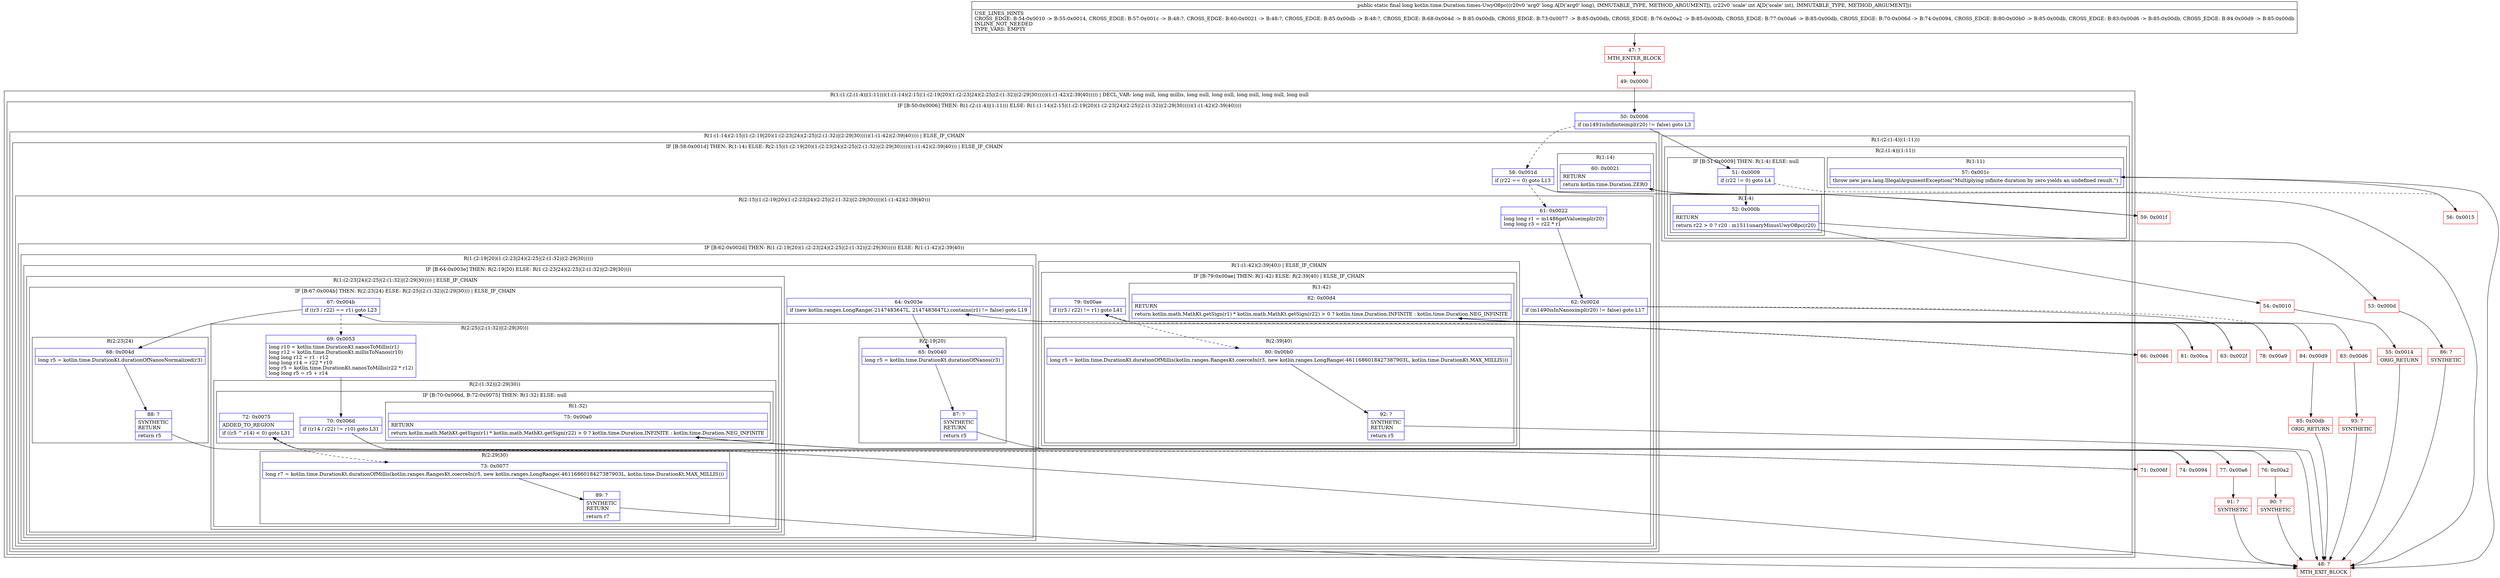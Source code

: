 digraph "CFG forkotlin.time.Duration.times\-UwyO8pc(JI)J" {
subgraph cluster_Region_1422090692 {
label = "R(1:(1:(2:(1:4)|(1:11)))(1:(1:14)(2:15|(1:(2:19|20)(1:(2:23|24)(2:25|(2:(1:32)|(2:29|30)))))(1:(1:42)(2:39|40))))) | DECL_VAR: long null, long millis, long null, long null, long null, long null, long null\l";
node [shape=record,color=blue];
subgraph cluster_IfRegion_1555086214 {
label = "IF [B:50:0x0006] THEN: R(1:(2:(1:4)|(1:11))) ELSE: R(1:(1:14)(2:15|(1:(2:19|20)(1:(2:23|24)(2:25|(2:(1:32)|(2:29|30)))))(1:(1:42)(2:39|40))))";
node [shape=record,color=blue];
Node_50 [shape=record,label="{50\:\ 0x0006|if (m1491isInfiniteimpl(r20) != false) goto L3\l}"];
subgraph cluster_Region_1195081706 {
label = "R(1:(2:(1:4)|(1:11)))";
node [shape=record,color=blue];
subgraph cluster_Region_96900923 {
label = "R(2:(1:4)|(1:11))";
node [shape=record,color=blue];
subgraph cluster_IfRegion_1254361862 {
label = "IF [B:51:0x0009] THEN: R(1:4) ELSE: null";
node [shape=record,color=blue];
Node_51 [shape=record,label="{51\:\ 0x0009|if (r22 != 0) goto L4\l}"];
subgraph cluster_Region_334619987 {
label = "R(1:4)";
node [shape=record,color=blue];
Node_52 [shape=record,label="{52\:\ 0x000b|RETURN\l|return r22 \> 0 ? r20 : m1511unaryMinusUwyO8pc(r20)\l}"];
}
}
subgraph cluster_Region_254348520 {
label = "R(1:11)";
node [shape=record,color=blue];
Node_57 [shape=record,label="{57\:\ 0x001c|throw new java.lang.IllegalArgumentException(\"Multiplying infinite duration by zero yields an undefined result.\")\l}"];
}
}
}
subgraph cluster_Region_1055341945 {
label = "R(1:(1:14)(2:15|(1:(2:19|20)(1:(2:23|24)(2:25|(2:(1:32)|(2:29|30)))))(1:(1:42)(2:39|40)))) | ELSE_IF_CHAIN\l";
node [shape=record,color=blue];
subgraph cluster_IfRegion_1410436504 {
label = "IF [B:58:0x001d] THEN: R(1:14) ELSE: R(2:15|(1:(2:19|20)(1:(2:23|24)(2:25|(2:(1:32)|(2:29|30)))))(1:(1:42)(2:39|40))) | ELSE_IF_CHAIN\l";
node [shape=record,color=blue];
Node_58 [shape=record,label="{58\:\ 0x001d|if (r22 == 0) goto L13\l}"];
subgraph cluster_Region_1213608244 {
label = "R(1:14)";
node [shape=record,color=blue];
Node_60 [shape=record,label="{60\:\ 0x0021|RETURN\l|return kotlin.time.Duration.ZERO\l}"];
}
subgraph cluster_Region_1633719000 {
label = "R(2:15|(1:(2:19|20)(1:(2:23|24)(2:25|(2:(1:32)|(2:29|30)))))(1:(1:42)(2:39|40)))";
node [shape=record,color=blue];
Node_61 [shape=record,label="{61\:\ 0x0022|long long r1 = m1486getValueimpl(r20)\llong long r3 = r22 * r1\l}"];
subgraph cluster_IfRegion_257899162 {
label = "IF [B:62:0x002d] THEN: R(1:(2:19|20)(1:(2:23|24)(2:25|(2:(1:32)|(2:29|30))))) ELSE: R(1:(1:42)(2:39|40))";
node [shape=record,color=blue];
Node_62 [shape=record,label="{62\:\ 0x002d|if (m1490isInNanosimpl(r20) != false) goto L17\l}"];
subgraph cluster_Region_148161277 {
label = "R(1:(2:19|20)(1:(2:23|24)(2:25|(2:(1:32)|(2:29|30)))))";
node [shape=record,color=blue];
subgraph cluster_IfRegion_2062669623 {
label = "IF [B:64:0x003e] THEN: R(2:19|20) ELSE: R(1:(2:23|24)(2:25|(2:(1:32)|(2:29|30))))";
node [shape=record,color=blue];
Node_64 [shape=record,label="{64\:\ 0x003e|if (new kotlin.ranges.LongRange(\-2147483647L, 2147483647L).contains(r1) != false) goto L19\l}"];
subgraph cluster_Region_931543232 {
label = "R(2:19|20)";
node [shape=record,color=blue];
Node_65 [shape=record,label="{65\:\ 0x0040|long r5 = kotlin.time.DurationKt.durationOfNanos(r3)\l}"];
Node_87 [shape=record,label="{87\:\ ?|SYNTHETIC\lRETURN\l|return r5\l}"];
}
subgraph cluster_Region_1358029618 {
label = "R(1:(2:23|24)(2:25|(2:(1:32)|(2:29|30)))) | ELSE_IF_CHAIN\l";
node [shape=record,color=blue];
subgraph cluster_IfRegion_1644408178 {
label = "IF [B:67:0x004b] THEN: R(2:23|24) ELSE: R(2:25|(2:(1:32)|(2:29|30))) | ELSE_IF_CHAIN\l";
node [shape=record,color=blue];
Node_67 [shape=record,label="{67\:\ 0x004b|if ((r3 \/ r22) == r1) goto L23\l}"];
subgraph cluster_Region_1599446346 {
label = "R(2:23|24)";
node [shape=record,color=blue];
Node_68 [shape=record,label="{68\:\ 0x004d|long r5 = kotlin.time.DurationKt.durationOfNanosNormalized(r3)\l}"];
Node_88 [shape=record,label="{88\:\ ?|SYNTHETIC\lRETURN\l|return r5\l}"];
}
subgraph cluster_Region_1240147397 {
label = "R(2:25|(2:(1:32)|(2:29|30)))";
node [shape=record,color=blue];
Node_69 [shape=record,label="{69\:\ 0x0053|long r10 = kotlin.time.DurationKt.nanosToMillis(r1)\llong r12 = kotlin.time.DurationKt.millisToNanos(r10)\llong long r12 = r1 \- r12\llong long r14 = r22 * r10\llong r5 = kotlin.time.DurationKt.nanosToMillis(r22 * r12)\llong long r5 = r5 + r14\l}"];
subgraph cluster_Region_702003081 {
label = "R(2:(1:32)|(2:29|30))";
node [shape=record,color=blue];
subgraph cluster_IfRegion_443912518 {
label = "IF [B:70:0x006d, B:72:0x0075] THEN: R(1:32) ELSE: null";
node [shape=record,color=blue];
Node_70 [shape=record,label="{70\:\ 0x006d|if ((r14 \/ r22) != r10) goto L31\l}"];
Node_72 [shape=record,label="{72\:\ 0x0075|ADDED_TO_REGION\l|if ((r5 ^ r14) \< 0) goto L31\l}"];
subgraph cluster_Region_746100850 {
label = "R(1:32)";
node [shape=record,color=blue];
Node_75 [shape=record,label="{75\:\ 0x00a0|RETURN\l|return kotlin.math.MathKt.getSign(r1) * kotlin.math.MathKt.getSign(r22) \> 0 ? kotlin.time.Duration.INFINITE : kotlin.time.Duration.NEG_INFINITE\l}"];
}
}
subgraph cluster_Region_481553136 {
label = "R(2:29|30)";
node [shape=record,color=blue];
Node_73 [shape=record,label="{73\:\ 0x0077|long r7 = kotlin.time.DurationKt.durationOfMillis(kotlin.ranges.RangesKt.coerceIn(r5, new kotlin.ranges.LongRange(\-4611686018427387903L, kotlin.time.DurationKt.MAX_MILLIS)))\l}"];
Node_89 [shape=record,label="{89\:\ ?|SYNTHETIC\lRETURN\l|return r7\l}"];
}
}
}
}
}
}
}
subgraph cluster_Region_1605030851 {
label = "R(1:(1:42)(2:39|40)) | ELSE_IF_CHAIN\l";
node [shape=record,color=blue];
subgraph cluster_IfRegion_1489283749 {
label = "IF [B:79:0x00ae] THEN: R(1:42) ELSE: R(2:39|40) | ELSE_IF_CHAIN\l";
node [shape=record,color=blue];
Node_79 [shape=record,label="{79\:\ 0x00ae|if ((r3 \/ r22) != r1) goto L41\l}"];
subgraph cluster_Region_668202226 {
label = "R(1:42)";
node [shape=record,color=blue];
Node_82 [shape=record,label="{82\:\ 0x00d4|RETURN\l|return kotlin.math.MathKt.getSign(r1) * kotlin.math.MathKt.getSign(r22) \> 0 ? kotlin.time.Duration.INFINITE : kotlin.time.Duration.NEG_INFINITE\l}"];
}
subgraph cluster_Region_582587783 {
label = "R(2:39|40)";
node [shape=record,color=blue];
Node_80 [shape=record,label="{80\:\ 0x00b0|long r5 = kotlin.time.DurationKt.durationOfMillis(kotlin.ranges.RangesKt.coerceIn(r3, new kotlin.ranges.LongRange(\-4611686018427387903L, kotlin.time.DurationKt.MAX_MILLIS)))\l}"];
Node_92 [shape=record,label="{92\:\ ?|SYNTHETIC\lRETURN\l|return r5\l}"];
}
}
}
}
}
}
}
}
}
Node_47 [shape=record,color=red,label="{47\:\ ?|MTH_ENTER_BLOCK\l}"];
Node_49 [shape=record,color=red,label="{49\:\ 0x0000}"];
Node_53 [shape=record,color=red,label="{53\:\ 0x000d}"];
Node_86 [shape=record,color=red,label="{86\:\ ?|SYNTHETIC\l}"];
Node_48 [shape=record,color=red,label="{48\:\ ?|MTH_EXIT_BLOCK\l}"];
Node_54 [shape=record,color=red,label="{54\:\ 0x0010}"];
Node_55 [shape=record,color=red,label="{55\:\ 0x0014|ORIG_RETURN\l}"];
Node_56 [shape=record,color=red,label="{56\:\ 0x0015}"];
Node_59 [shape=record,color=red,label="{59\:\ 0x001f}"];
Node_63 [shape=record,color=red,label="{63\:\ 0x002f}"];
Node_66 [shape=record,color=red,label="{66\:\ 0x0046}"];
Node_71 [shape=record,color=red,label="{71\:\ 0x006f}"];
Node_74 [shape=record,color=red,label="{74\:\ 0x0094}"];
Node_76 [shape=record,color=red,label="{76\:\ 0x00a2}"];
Node_90 [shape=record,color=red,label="{90\:\ ?|SYNTHETIC\l}"];
Node_77 [shape=record,color=red,label="{77\:\ 0x00a6}"];
Node_91 [shape=record,color=red,label="{91\:\ ?|SYNTHETIC\l}"];
Node_78 [shape=record,color=red,label="{78\:\ 0x00a9}"];
Node_81 [shape=record,color=red,label="{81\:\ 0x00ca}"];
Node_83 [shape=record,color=red,label="{83\:\ 0x00d6}"];
Node_93 [shape=record,color=red,label="{93\:\ ?|SYNTHETIC\l}"];
Node_84 [shape=record,color=red,label="{84\:\ 0x00d9}"];
Node_85 [shape=record,color=red,label="{85\:\ 0x00db|ORIG_RETURN\l}"];
MethodNode[shape=record,label="{public static final long kotlin.time.Duration.times\-UwyO8pc((r20v0 'arg0' long A[D('arg0' long), IMMUTABLE_TYPE, METHOD_ARGUMENT]), (r22v0 'scale' int A[D('scale' int), IMMUTABLE_TYPE, METHOD_ARGUMENT]))  | USE_LINES_HINTS\lCROSS_EDGE: B:54:0x0010 \-\> B:55:0x0014, CROSS_EDGE: B:57:0x001c \-\> B:48:?, CROSS_EDGE: B:60:0x0021 \-\> B:48:?, CROSS_EDGE: B:85:0x00db \-\> B:48:?, CROSS_EDGE: B:68:0x004d \-\> B:85:0x00db, CROSS_EDGE: B:73:0x0077 \-\> B:85:0x00db, CROSS_EDGE: B:76:0x00a2 \-\> B:85:0x00db, CROSS_EDGE: B:77:0x00a6 \-\> B:85:0x00db, CROSS_EDGE: B:70:0x006d \-\> B:74:0x0094, CROSS_EDGE: B:80:0x00b0 \-\> B:85:0x00db, CROSS_EDGE: B:83:0x00d6 \-\> B:85:0x00db, CROSS_EDGE: B:84:0x00d9 \-\> B:85:0x00db\lINLINE_NOT_NEEDED\lTYPE_VARS: EMPTY\l}"];
MethodNode -> Node_47;Node_50 -> Node_51;
Node_50 -> Node_58[style=dashed];
Node_51 -> Node_52;
Node_51 -> Node_56[style=dashed];
Node_52 -> Node_53;
Node_52 -> Node_54;
Node_57 -> Node_48;
Node_58 -> Node_59;
Node_58 -> Node_61[style=dashed];
Node_60 -> Node_48;
Node_61 -> Node_62;
Node_62 -> Node_63;
Node_62 -> Node_78[style=dashed];
Node_64 -> Node_65;
Node_64 -> Node_66[style=dashed];
Node_65 -> Node_87;
Node_87 -> Node_48;
Node_67 -> Node_68;
Node_67 -> Node_69[style=dashed];
Node_68 -> Node_88;
Node_88 -> Node_48;
Node_69 -> Node_70;
Node_70 -> Node_71[style=dashed];
Node_70 -> Node_74;
Node_72 -> Node_73[style=dashed];
Node_72 -> Node_74;
Node_75 -> Node_76;
Node_75 -> Node_77;
Node_73 -> Node_89;
Node_89 -> Node_48;
Node_79 -> Node_80[style=dashed];
Node_79 -> Node_81;
Node_82 -> Node_83;
Node_82 -> Node_84;
Node_80 -> Node_92;
Node_92 -> Node_48;
Node_47 -> Node_49;
Node_49 -> Node_50;
Node_53 -> Node_86;
Node_86 -> Node_48;
Node_54 -> Node_55;
Node_55 -> Node_48;
Node_56 -> Node_57;
Node_59 -> Node_60;
Node_63 -> Node_64;
Node_66 -> Node_67;
Node_71 -> Node_72;
Node_74 -> Node_75;
Node_76 -> Node_90;
Node_90 -> Node_48;
Node_77 -> Node_91;
Node_91 -> Node_48;
Node_78 -> Node_79;
Node_81 -> Node_82;
Node_83 -> Node_93;
Node_93 -> Node_48;
Node_84 -> Node_85;
Node_85 -> Node_48;
}


